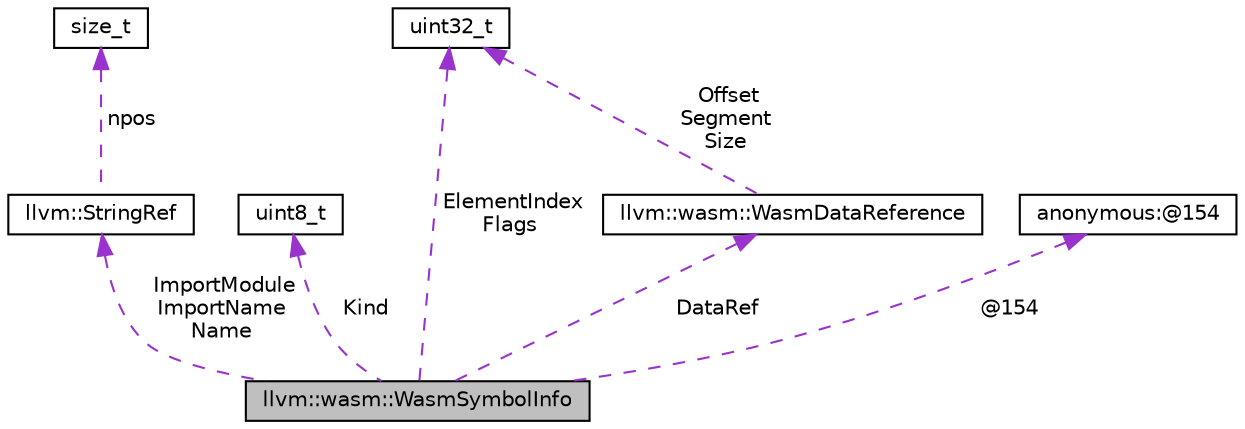 digraph "llvm::wasm::WasmSymbolInfo"
{
 // LATEX_PDF_SIZE
  bgcolor="transparent";
  edge [fontname="Helvetica",fontsize="10",labelfontname="Helvetica",labelfontsize="10"];
  node [fontname="Helvetica",fontsize="10",shape="box"];
  Node1 [label="llvm::wasm::WasmSymbolInfo",height=0.2,width=0.4,color="black", fillcolor="grey75", style="filled", fontcolor="black",tooltip=" "];
  Node2 -> Node1 [dir="back",color="darkorchid3",fontsize="10",style="dashed",label=" ImportModule\nImportName\nName" ,fontname="Helvetica"];
  Node2 [label="llvm::StringRef",height=0.2,width=0.4,color="black",URL="$classllvm_1_1StringRef.html",tooltip="StringRef - Represent a constant reference to a string, i.e."];
  Node3 -> Node2 [dir="back",color="darkorchid3",fontsize="10",style="dashed",label=" npos" ,fontname="Helvetica"];
  Node3 [label="size_t",height=0.2,width=0.4,color="black",URL="$classsize__t.html",tooltip=" "];
  Node4 -> Node1 [dir="back",color="darkorchid3",fontsize="10",style="dashed",label=" Kind" ,fontname="Helvetica"];
  Node4 [label="uint8_t",height=0.2,width=0.4,color="black",tooltip=" "];
  Node5 -> Node1 [dir="back",color="darkorchid3",fontsize="10",style="dashed",label=" ElementIndex\nFlags" ,fontname="Helvetica"];
  Node5 [label="uint32_t",height=0.2,width=0.4,color="black",URL="$classuint32__t.html",tooltip=" "];
  Node6 -> Node1 [dir="back",color="darkorchid3",fontsize="10",style="dashed",label=" DataRef" ,fontname="Helvetica"];
  Node6 [label="llvm::wasm::WasmDataReference",height=0.2,width=0.4,color="black",URL="$structllvm_1_1wasm_1_1WasmDataReference.html",tooltip=" "];
  Node5 -> Node6 [dir="back",color="darkorchid3",fontsize="10",style="dashed",label=" Offset\nSegment\nSize" ,fontname="Helvetica"];
  Node7 -> Node1 [dir="back",color="darkorchid3",fontsize="10",style="dashed",label=" @154" ,fontname="Helvetica"];
  Node7 [label="anonymous:@154",height=0.2,width=0.4,color="black",tooltip=" "];
}
